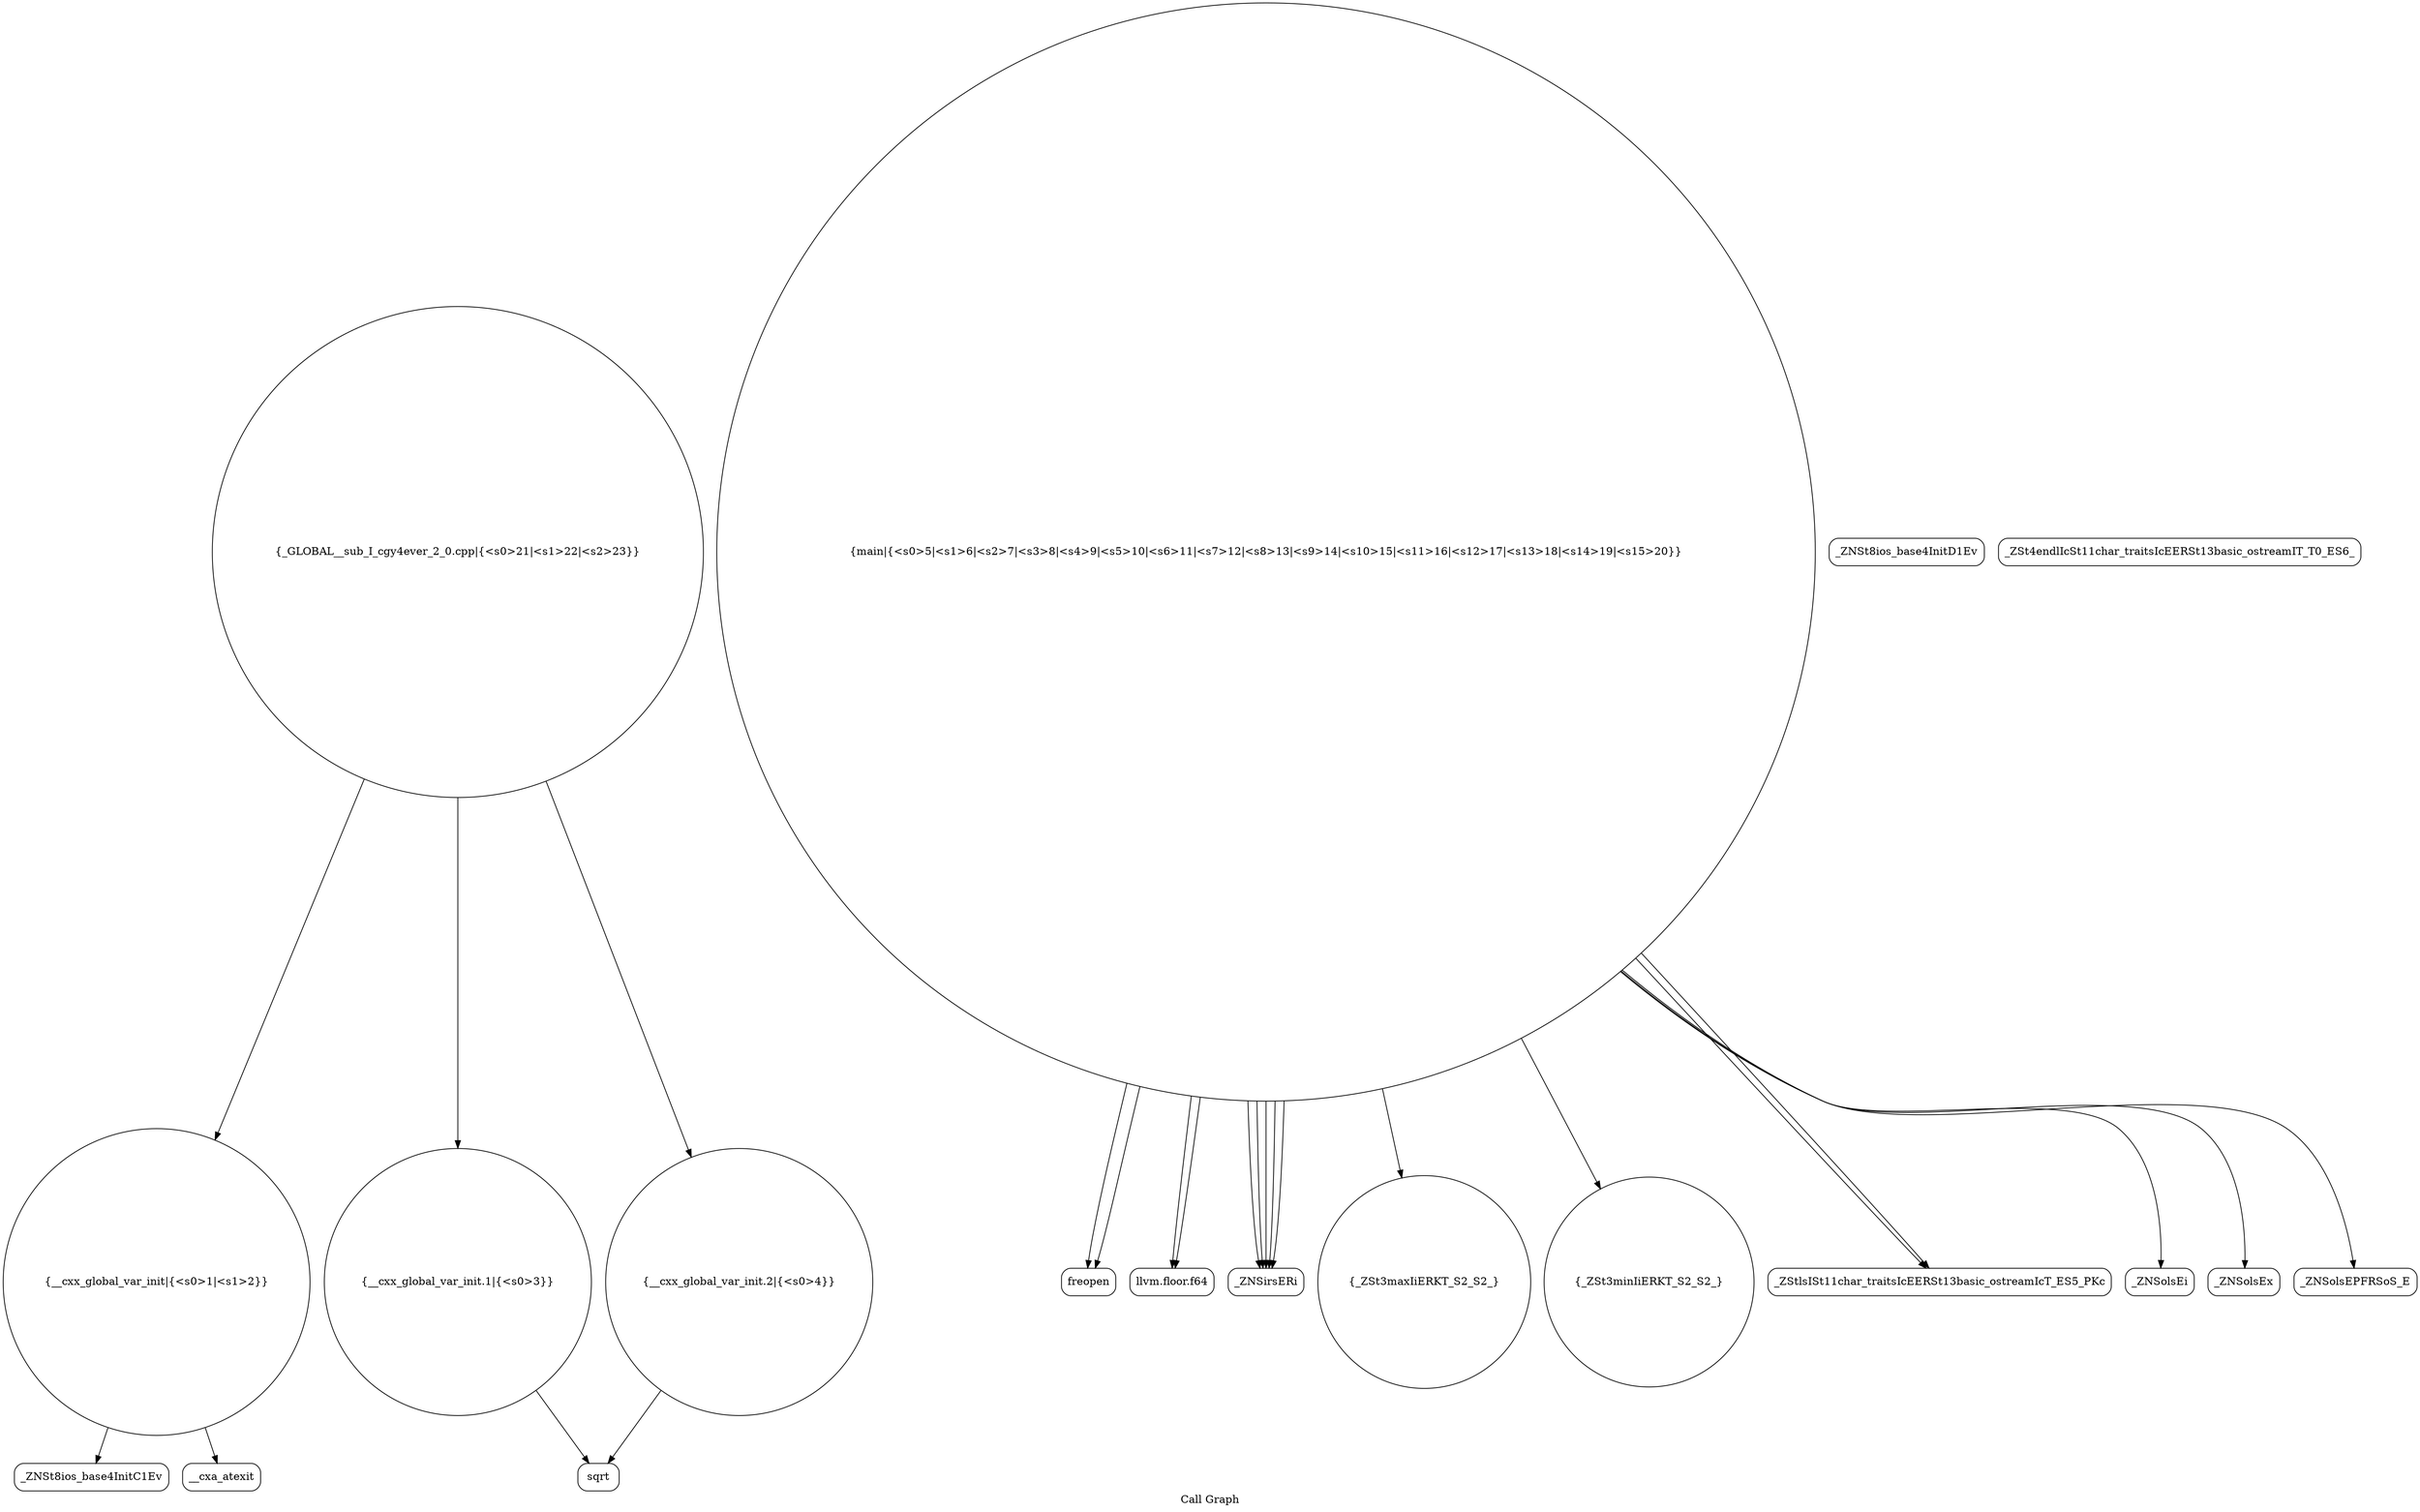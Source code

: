 digraph "Call Graph" {
	label="Call Graph";

	Node0x5631d6618670 [shape=record,shape=circle,label="{__cxx_global_var_init|{<s0>1|<s1>2}}"];
	Node0x5631d6618670:s0 -> Node0x5631d665b460[color=black];
	Node0x5631d6618670:s1 -> Node0x5631d665b560[color=black];
	Node0x5631d665b760 [shape=record,shape=circle,label="{main|{<s0>5|<s1>6|<s2>7|<s3>8|<s4>9|<s5>10|<s6>11|<s7>12|<s8>13|<s9>14|<s10>15|<s11>16|<s12>17|<s13>18|<s14>19|<s15>20}}"];
	Node0x5631d665b760:s0 -> Node0x5631d665b7e0[color=black];
	Node0x5631d665b760:s1 -> Node0x5631d665b7e0[color=black];
	Node0x5631d665b760:s2 -> Node0x5631d665b860[color=black];
	Node0x5631d665b760:s3 -> Node0x5631d665b860[color=black];
	Node0x5631d665b760:s4 -> Node0x5631d665b8e0[color=black];
	Node0x5631d665b760:s5 -> Node0x5631d665b8e0[color=black];
	Node0x5631d665b760:s6 -> Node0x5631d665b8e0[color=black];
	Node0x5631d665b760:s7 -> Node0x5631d665b8e0[color=black];
	Node0x5631d665b760:s8 -> Node0x5631d665b8e0[color=black];
	Node0x5631d665b760:s9 -> Node0x5631d665b960[color=black];
	Node0x5631d665b760:s10 -> Node0x5631d665b9e0[color=black];
	Node0x5631d665b760:s11 -> Node0x5631d665ba60[color=black];
	Node0x5631d665b760:s12 -> Node0x5631d665bae0[color=black];
	Node0x5631d665b760:s13 -> Node0x5631d665ba60[color=black];
	Node0x5631d665b760:s14 -> Node0x5631d665bb60[color=black];
	Node0x5631d665b760:s15 -> Node0x5631d665bbe0[color=black];
	Node0x5631d665bae0 [shape=record,shape=Mrecord,label="{_ZNSolsEi}"];
	Node0x5631d665b4e0 [shape=record,shape=Mrecord,label="{_ZNSt8ios_base4InitD1Ev}"];
	Node0x5631d665b860 [shape=record,shape=Mrecord,label="{llvm.floor.f64}"];
	Node0x5631d665bbe0 [shape=record,shape=Mrecord,label="{_ZNSolsEPFRSoS_E}"];
	Node0x5631d665b5e0 [shape=record,shape=circle,label="{__cxx_global_var_init.1|{<s0>3}}"];
	Node0x5631d665b5e0:s0 -> Node0x5631d665b660[color=black];
	Node0x5631d665b960 [shape=record,shape=circle,label="{_ZSt3maxIiERKT_S2_S2_}"];
	Node0x5631d665bce0 [shape=record,shape=circle,label="{_GLOBAL__sub_I_cgy4ever_2_0.cpp|{<s0>21|<s1>22|<s2>23}}"];
	Node0x5631d665bce0:s0 -> Node0x5631d6618670[color=black];
	Node0x5631d665bce0:s1 -> Node0x5631d665b5e0[color=black];
	Node0x5631d665bce0:s2 -> Node0x5631d665b6e0[color=black];
	Node0x5631d665b6e0 [shape=record,shape=circle,label="{__cxx_global_var_init.2|{<s0>4}}"];
	Node0x5631d665b6e0:s0 -> Node0x5631d665b660[color=black];
	Node0x5631d665ba60 [shape=record,shape=Mrecord,label="{_ZStlsISt11char_traitsIcEERSt13basic_ostreamIcT_ES5_PKc}"];
	Node0x5631d665b460 [shape=record,shape=Mrecord,label="{_ZNSt8ios_base4InitC1Ev}"];
	Node0x5631d665b7e0 [shape=record,shape=Mrecord,label="{freopen}"];
	Node0x5631d665bb60 [shape=record,shape=Mrecord,label="{_ZNSolsEx}"];
	Node0x5631d665b560 [shape=record,shape=Mrecord,label="{__cxa_atexit}"];
	Node0x5631d665b8e0 [shape=record,shape=Mrecord,label="{_ZNSirsERi}"];
	Node0x5631d665bc60 [shape=record,shape=Mrecord,label="{_ZSt4endlIcSt11char_traitsIcEERSt13basic_ostreamIT_T0_ES6_}"];
	Node0x5631d665b660 [shape=record,shape=Mrecord,label="{sqrt}"];
	Node0x5631d665b9e0 [shape=record,shape=circle,label="{_ZSt3minIiERKT_S2_S2_}"];
}
